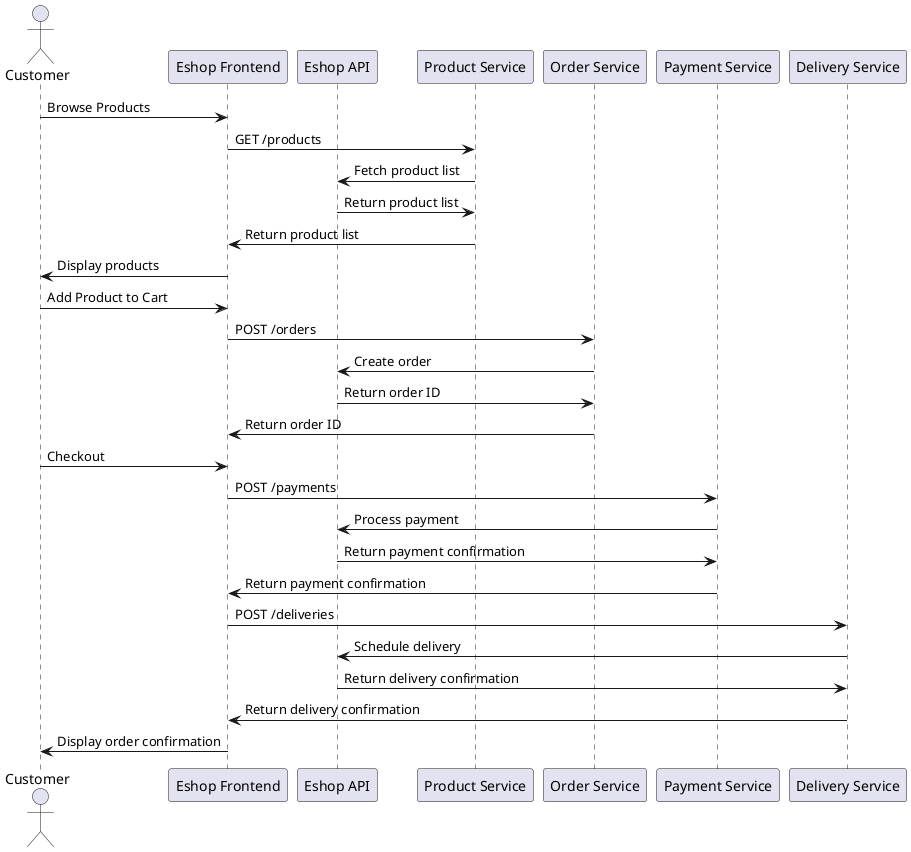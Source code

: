 @startuml order.puml

actor Customer
participant "Eshop Frontend" as FE
participant "Eshop API" as API
participant "Product Service" as ProductService
participant "Order Service" as OrderService
participant "Payment Service" as PaymentService
participant "Delivery Service" as DeliveryService

Customer -> FE: Browse Products
FE -> ProductService: GET /products
ProductService -> API: Fetch product list
API -> ProductService: Return product list
ProductService -> FE: Return product list
FE -> Customer: Display products

Customer -> FE: Add Product to Cart
FE -> OrderService: POST /orders
OrderService -> API: Create order
API -> OrderService: Return order ID
OrderService -> FE: Return order ID

Customer -> FE: Checkout
FE -> PaymentService: POST /payments
PaymentService -> API: Process payment
API -> PaymentService: Return payment confirmation
PaymentService -> FE: Return payment confirmation

FE -> DeliveryService: POST /deliveries
DeliveryService -> API: Schedule delivery
API -> DeliveryService: Return delivery confirmation
DeliveryService -> FE: Return delivery confirmation

FE -> Customer: Display order confirmation

@enduml